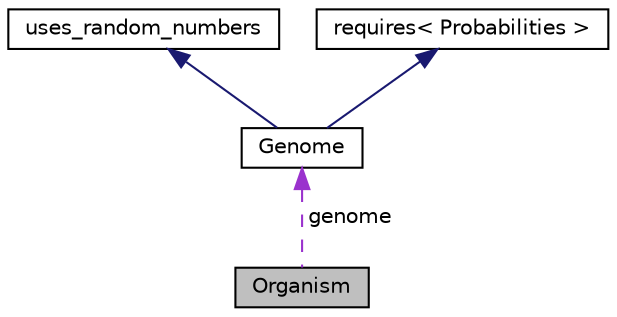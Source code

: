 digraph "Organism"
{
  edge [fontname="Helvetica",fontsize="10",labelfontname="Helvetica",labelfontsize="10"];
  node [fontname="Helvetica",fontsize="10",shape=record];
  Node1 [label="Organism",height=0.2,width=0.4,color="black", fillcolor="grey75", style="filled" fontcolor="black"];
  Node2 -> Node1 [dir="back",color="darkorchid3",fontsize="10",style="dashed",label=" genome" ,fontname="Helvetica"];
  Node2 [label="Genome",height=0.2,width=0.4,color="black", fillcolor="white", style="filled",URL="$classGenome.html"];
  Node3 -> Node2 [dir="back",color="midnightblue",fontsize="10",style="solid",fontname="Helvetica"];
  Node3 [label="uses_random_numbers",height=0.2,width=0.4,color="black", fillcolor="white", style="filled",URL="$classuses__random__numbers.html"];
  Node4 -> Node2 [dir="back",color="midnightblue",fontsize="10",style="solid",fontname="Helvetica"];
  Node4 [label="requires\< Probabilities \>",height=0.2,width=0.4,color="black", fillcolor="white", style="filled",URL="$classrequires.html"];
}
